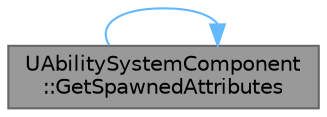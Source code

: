 digraph "UAbilitySystemComponent::GetSpawnedAttributes"
{
 // INTERACTIVE_SVG=YES
 // LATEX_PDF_SIZE
  bgcolor="transparent";
  edge [fontname=Helvetica,fontsize=10,labelfontname=Helvetica,labelfontsize=10];
  node [fontname=Helvetica,fontsize=10,shape=box,height=0.2,width=0.4];
  rankdir="LR";
  Node1 [id="Node000001",label="UAbilitySystemComponent\l::GetSpawnedAttributes",height=0.2,width=0.4,color="gray40", fillcolor="grey60", style="filled", fontcolor="black",tooltip="Access the spawned attributes list when you don't intend to modify the list."];
  Node1 -> Node1 [id="edge1_Node000001_Node000001",color="steelblue1",style="solid",tooltip=" "];
}
